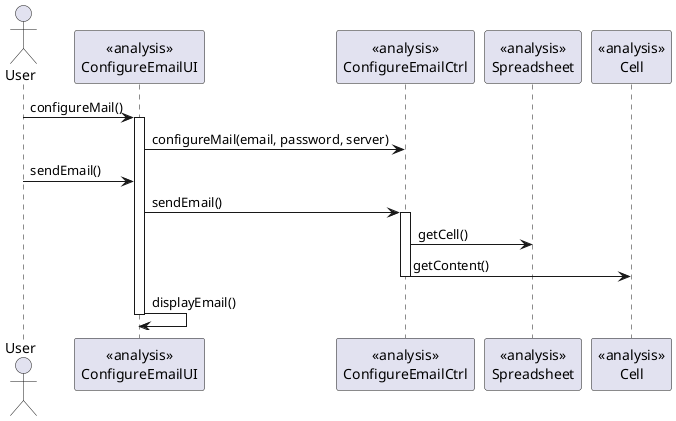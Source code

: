   @startuml doc-files/sendEmail.png
  actor User
  participant "<<analysis>>\nConfigureEmailUI" as UI
  participant "<<analysis>>\nConfigureEmailCtrl" as ctrl
  participant "<<analysis>>\nSpreadsheet" as sheet
  participant "<<analysis>>\nCell" as cell
  User -> UI : configureMail()
  activate UI
  UI -> ctrl : configureMail(email, password, server)

  User-> UI : sendEmail()
  UI -> ctrl : sendEmail()

  activate ctrl
  'Repeats the steps bellow for destination, subject and body
  ctrl -> sheet : getCell()
  ctrl -> cell : getContent()
  deactivate ctrl
  UI -> UI : displayEmail()
  deactivate UI
  @enduml

